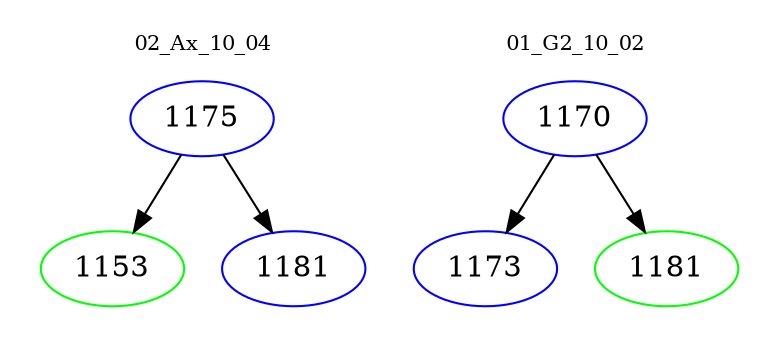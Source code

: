 digraph{
subgraph cluster_0 {
color = white
label = "02_Ax_10_04";
fontsize=10;
T0_1175 [label="1175", color="blue"]
T0_1175 -> T0_1153 [color="black"]
T0_1153 [label="1153", color="green"]
T0_1175 -> T0_1181 [color="black"]
T0_1181 [label="1181", color="blue"]
}
subgraph cluster_1 {
color = white
label = "01_G2_10_02";
fontsize=10;
T1_1170 [label="1170", color="blue"]
T1_1170 -> T1_1173 [color="black"]
T1_1173 [label="1173", color="blue"]
T1_1170 -> T1_1181 [color="black"]
T1_1181 [label="1181", color="green"]
}
}
